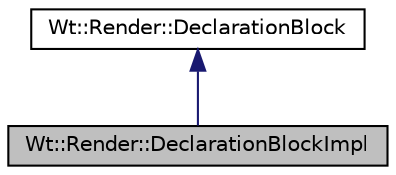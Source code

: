 digraph "Wt::Render::DeclarationBlockImpl"
{
 // LATEX_PDF_SIZE
  edge [fontname="Helvetica",fontsize="10",labelfontname="Helvetica",labelfontsize="10"];
  node [fontname="Helvetica",fontsize="10",shape=record];
  Node1 [label="Wt::Render::DeclarationBlockImpl",height=0.2,width=0.4,color="black", fillcolor="grey75", style="filled", fontcolor="black",tooltip=" "];
  Node2 -> Node1 [dir="back",color="midnightblue",fontsize="10",style="solid",fontname="Helvetica"];
  Node2 [label="Wt::Render::DeclarationBlock",height=0.2,width=0.4,color="black", fillcolor="white", style="filled",URL="$classWt_1_1Render_1_1DeclarationBlock.html",tooltip=" "];
}
